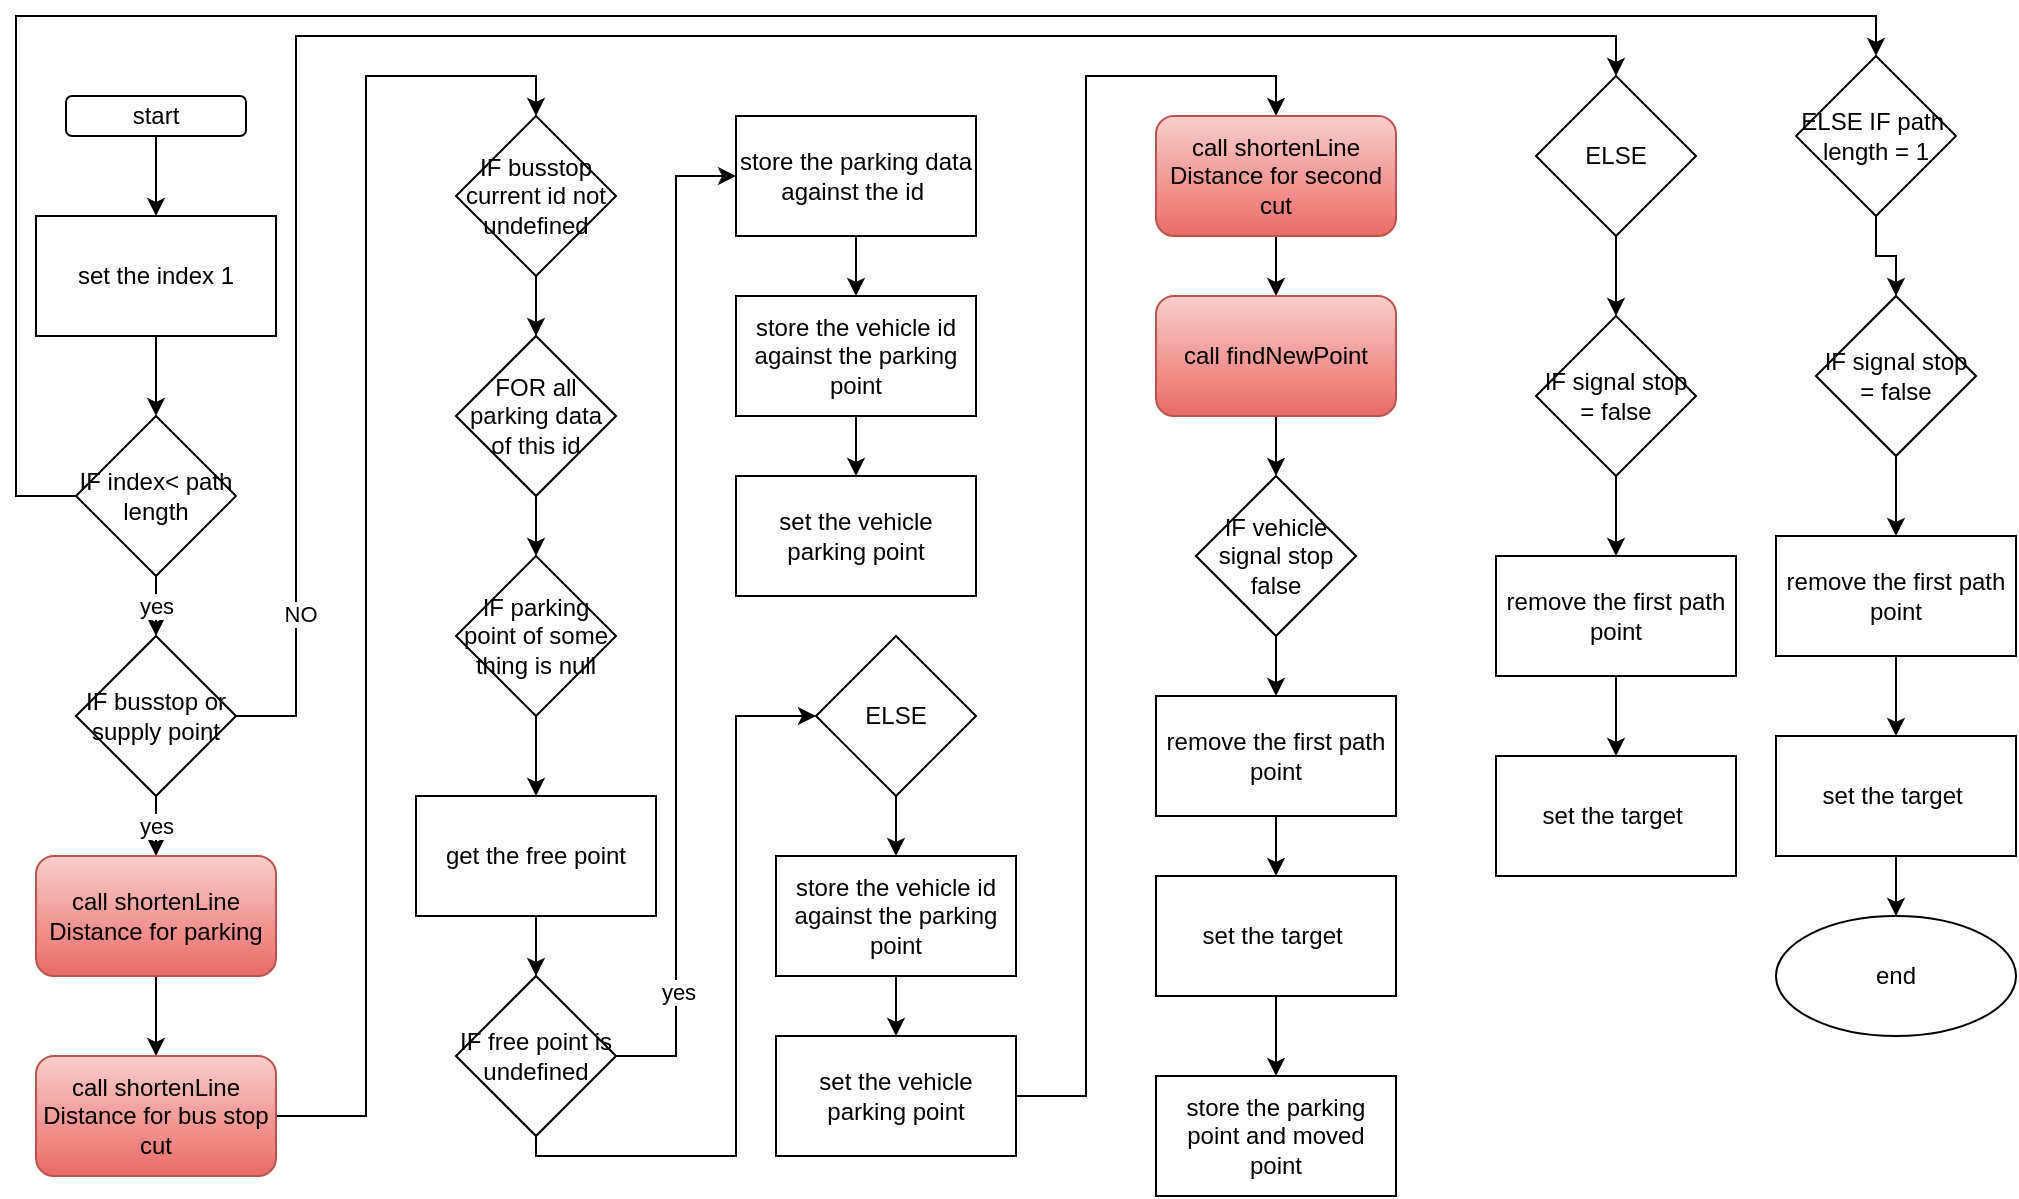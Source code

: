 <mxfile version="18.0.0" type="github">
  <diagram id="-PgIiMgAz_Ti-pHeAzUT" name="Page-1">
    <mxGraphModel dx="1038" dy="579" grid="1" gridSize="10" guides="1" tooltips="1" connect="1" arrows="1" fold="1" page="1" pageScale="1" pageWidth="850" pageHeight="1100" math="0" shadow="0">
      <root>
        <mxCell id="0" />
        <mxCell id="1" parent="0" />
        <mxCell id="Nlq6FdXmpg7_X0lPVQio-3" value="" style="edgeStyle=orthogonalEdgeStyle;rounded=0;orthogonalLoop=1;jettySize=auto;html=1;" edge="1" parent="1" source="Nlq6FdXmpg7_X0lPVQio-1" target="Nlq6FdXmpg7_X0lPVQio-2">
          <mxGeometry relative="1" as="geometry" />
        </mxCell>
        <mxCell id="Nlq6FdXmpg7_X0lPVQio-1" value="start" style="rounded=1;whiteSpace=wrap;html=1;" vertex="1" parent="1">
          <mxGeometry x="45" y="50" width="90" height="20" as="geometry" />
        </mxCell>
        <mxCell id="Nlq6FdXmpg7_X0lPVQio-5" value="" style="edgeStyle=orthogonalEdgeStyle;rounded=0;orthogonalLoop=1;jettySize=auto;html=1;" edge="1" parent="1" source="Nlq6FdXmpg7_X0lPVQio-2" target="Nlq6FdXmpg7_X0lPVQio-4">
          <mxGeometry relative="1" as="geometry" />
        </mxCell>
        <mxCell id="Nlq6FdXmpg7_X0lPVQio-2" value="set the index 1" style="rounded=0;whiteSpace=wrap;html=1;" vertex="1" parent="1">
          <mxGeometry x="30" y="110" width="120" height="60" as="geometry" />
        </mxCell>
        <mxCell id="Nlq6FdXmpg7_X0lPVQio-7" value="yes" style="edgeStyle=orthogonalEdgeStyle;rounded=0;orthogonalLoop=1;jettySize=auto;html=1;" edge="1" parent="1" source="Nlq6FdXmpg7_X0lPVQio-4" target="Nlq6FdXmpg7_X0lPVQio-6">
          <mxGeometry relative="1" as="geometry" />
        </mxCell>
        <mxCell id="Nlq6FdXmpg7_X0lPVQio-61" value="" style="edgeStyle=orthogonalEdgeStyle;rounded=0;orthogonalLoop=1;jettySize=auto;html=1;" edge="1" parent="1" source="Nlq6FdXmpg7_X0lPVQio-4" target="Nlq6FdXmpg7_X0lPVQio-60">
          <mxGeometry relative="1" as="geometry">
            <Array as="points">
              <mxPoint x="20" y="250" />
              <mxPoint x="20" y="10" />
              <mxPoint x="950" y="10" />
            </Array>
          </mxGeometry>
        </mxCell>
        <mxCell id="Nlq6FdXmpg7_X0lPVQio-4" value="IF index&amp;lt; path length" style="rhombus;whiteSpace=wrap;html=1;rounded=0;" vertex="1" parent="1">
          <mxGeometry x="50" y="210" width="80" height="80" as="geometry" />
        </mxCell>
        <mxCell id="Nlq6FdXmpg7_X0lPVQio-11" value="yes" style="edgeStyle=orthogonalEdgeStyle;rounded=0;orthogonalLoop=1;jettySize=auto;html=1;" edge="1" parent="1" source="Nlq6FdXmpg7_X0lPVQio-6" target="Nlq6FdXmpg7_X0lPVQio-10">
          <mxGeometry relative="1" as="geometry" />
        </mxCell>
        <mxCell id="Nlq6FdXmpg7_X0lPVQio-52" value="" style="edgeStyle=orthogonalEdgeStyle;rounded=0;orthogonalLoop=1;jettySize=auto;html=1;" edge="1" parent="1" source="Nlq6FdXmpg7_X0lPVQio-6" target="Nlq6FdXmpg7_X0lPVQio-51">
          <mxGeometry relative="1" as="geometry">
            <Array as="points">
              <mxPoint x="160" y="360" />
              <mxPoint x="160" y="20" />
              <mxPoint x="820" y="20" />
            </Array>
          </mxGeometry>
        </mxCell>
        <mxCell id="Nlq6FdXmpg7_X0lPVQio-53" value="NO" style="edgeLabel;html=1;align=center;verticalAlign=middle;resizable=0;points=[];" vertex="1" connectable="0" parent="Nlq6FdXmpg7_X0lPVQio-52">
          <mxGeometry x="-0.846" y="-2" relative="1" as="geometry">
            <mxPoint as="offset" />
          </mxGeometry>
        </mxCell>
        <mxCell id="Nlq6FdXmpg7_X0lPVQio-6" value="IF busstop or supply point" style="rhombus;whiteSpace=wrap;html=1;" vertex="1" parent="1">
          <mxGeometry x="50" y="320" width="80" height="80" as="geometry" />
        </mxCell>
        <mxCell id="Nlq6FdXmpg7_X0lPVQio-13" value="" style="edgeStyle=orthogonalEdgeStyle;rounded=0;orthogonalLoop=1;jettySize=auto;html=1;" edge="1" parent="1" source="Nlq6FdXmpg7_X0lPVQio-10" target="Nlq6FdXmpg7_X0lPVQio-12">
          <mxGeometry relative="1" as="geometry" />
        </mxCell>
        <mxCell id="Nlq6FdXmpg7_X0lPVQio-10" value="call&amp;nbsp;shortenLine&lt;br&gt;Distance for parking" style="rounded=1;whiteSpace=wrap;html=1;fillColor=#f8cecc;gradientColor=#ea6b66;strokeColor=#b85450;" vertex="1" parent="1">
          <mxGeometry x="30" y="430" width="120" height="60" as="geometry" />
        </mxCell>
        <mxCell id="Nlq6FdXmpg7_X0lPVQio-15" style="edgeStyle=orthogonalEdgeStyle;rounded=0;orthogonalLoop=1;jettySize=auto;html=1;entryX=0.5;entryY=0;entryDx=0;entryDy=0;" edge="1" parent="1" source="Nlq6FdXmpg7_X0lPVQio-12" target="Nlq6FdXmpg7_X0lPVQio-14">
          <mxGeometry relative="1" as="geometry" />
        </mxCell>
        <mxCell id="Nlq6FdXmpg7_X0lPVQio-12" value="call&amp;nbsp;shortenLine&lt;br&gt;Distance for bus stop cut" style="rounded=1;whiteSpace=wrap;html=1;fillColor=#f8cecc;gradientColor=#ea6b66;strokeColor=#b85450;" vertex="1" parent="1">
          <mxGeometry x="30" y="530" width="120" height="60" as="geometry" />
        </mxCell>
        <mxCell id="Nlq6FdXmpg7_X0lPVQio-19" value="" style="edgeStyle=orthogonalEdgeStyle;rounded=0;orthogonalLoop=1;jettySize=auto;html=1;" edge="1" parent="1" source="Nlq6FdXmpg7_X0lPVQio-14" target="Nlq6FdXmpg7_X0lPVQio-18">
          <mxGeometry relative="1" as="geometry" />
        </mxCell>
        <mxCell id="Nlq6FdXmpg7_X0lPVQio-14" value="IF busstop current id not undefined" style="rhombus;whiteSpace=wrap;html=1;" vertex="1" parent="1">
          <mxGeometry x="240" y="60" width="80" height="80" as="geometry" />
        </mxCell>
        <mxCell id="Nlq6FdXmpg7_X0lPVQio-21" value="" style="edgeStyle=orthogonalEdgeStyle;rounded=0;orthogonalLoop=1;jettySize=auto;html=1;" edge="1" parent="1" source="Nlq6FdXmpg7_X0lPVQio-18" target="Nlq6FdXmpg7_X0lPVQio-20">
          <mxGeometry relative="1" as="geometry" />
        </mxCell>
        <mxCell id="Nlq6FdXmpg7_X0lPVQio-18" value="FOR all parking data of this id" style="rhombus;whiteSpace=wrap;html=1;" vertex="1" parent="1">
          <mxGeometry x="240" y="170" width="80" height="80" as="geometry" />
        </mxCell>
        <mxCell id="Nlq6FdXmpg7_X0lPVQio-23" value="" style="edgeStyle=orthogonalEdgeStyle;rounded=0;orthogonalLoop=1;jettySize=auto;html=1;" edge="1" parent="1" source="Nlq6FdXmpg7_X0lPVQio-20" target="Nlq6FdXmpg7_X0lPVQio-22">
          <mxGeometry relative="1" as="geometry" />
        </mxCell>
        <mxCell id="Nlq6FdXmpg7_X0lPVQio-20" value="IF parking point of some thing is null" style="rhombus;whiteSpace=wrap;html=1;" vertex="1" parent="1">
          <mxGeometry x="240" y="280" width="80" height="80" as="geometry" />
        </mxCell>
        <mxCell id="Nlq6FdXmpg7_X0lPVQio-25" value="" style="edgeStyle=orthogonalEdgeStyle;rounded=0;orthogonalLoop=1;jettySize=auto;html=1;" edge="1" parent="1" source="Nlq6FdXmpg7_X0lPVQio-22" target="Nlq6FdXmpg7_X0lPVQio-24">
          <mxGeometry relative="1" as="geometry" />
        </mxCell>
        <mxCell id="Nlq6FdXmpg7_X0lPVQio-22" value="get the free point" style="whiteSpace=wrap;html=1;" vertex="1" parent="1">
          <mxGeometry x="220" y="400" width="120" height="60" as="geometry" />
        </mxCell>
        <mxCell id="Nlq6FdXmpg7_X0lPVQio-27" value="" style="edgeStyle=orthogonalEdgeStyle;rounded=0;orthogonalLoop=1;jettySize=auto;html=1;" edge="1" parent="1" source="Nlq6FdXmpg7_X0lPVQio-24" target="Nlq6FdXmpg7_X0lPVQio-26">
          <mxGeometry relative="1" as="geometry">
            <Array as="points">
              <mxPoint x="350" y="530" />
              <mxPoint x="350" y="90" />
            </Array>
          </mxGeometry>
        </mxCell>
        <mxCell id="Nlq6FdXmpg7_X0lPVQio-32" value="yes" style="edgeLabel;html=1;align=center;verticalAlign=middle;resizable=0;points=[];" vertex="1" connectable="0" parent="Nlq6FdXmpg7_X0lPVQio-27">
          <mxGeometry x="-0.75" y="-1" relative="1" as="geometry">
            <mxPoint as="offset" />
          </mxGeometry>
        </mxCell>
        <mxCell id="Nlq6FdXmpg7_X0lPVQio-34" value="" style="edgeStyle=orthogonalEdgeStyle;rounded=0;orthogonalLoop=1;jettySize=auto;html=1;" edge="1" parent="1" source="Nlq6FdXmpg7_X0lPVQio-24" target="Nlq6FdXmpg7_X0lPVQio-33">
          <mxGeometry relative="1" as="geometry">
            <Array as="points">
              <mxPoint x="280" y="580" />
              <mxPoint x="380" y="580" />
              <mxPoint x="380" y="360" />
            </Array>
          </mxGeometry>
        </mxCell>
        <mxCell id="Nlq6FdXmpg7_X0lPVQio-24" value="IF free point is undefined" style="rhombus;whiteSpace=wrap;html=1;" vertex="1" parent="1">
          <mxGeometry x="240" y="490" width="80" height="80" as="geometry" />
        </mxCell>
        <mxCell id="Nlq6FdXmpg7_X0lPVQio-29" value="" style="edgeStyle=orthogonalEdgeStyle;rounded=0;orthogonalLoop=1;jettySize=auto;html=1;" edge="1" parent="1" source="Nlq6FdXmpg7_X0lPVQio-26" target="Nlq6FdXmpg7_X0lPVQio-28">
          <mxGeometry relative="1" as="geometry" />
        </mxCell>
        <mxCell id="Nlq6FdXmpg7_X0lPVQio-26" value="store the parking data against the id&amp;nbsp;" style="whiteSpace=wrap;html=1;" vertex="1" parent="1">
          <mxGeometry x="380" y="60" width="120" height="60" as="geometry" />
        </mxCell>
        <mxCell id="Nlq6FdXmpg7_X0lPVQio-31" value="" style="edgeStyle=orthogonalEdgeStyle;rounded=0;orthogonalLoop=1;jettySize=auto;html=1;" edge="1" parent="1" source="Nlq6FdXmpg7_X0lPVQio-28" target="Nlq6FdXmpg7_X0lPVQio-30">
          <mxGeometry relative="1" as="geometry" />
        </mxCell>
        <mxCell id="Nlq6FdXmpg7_X0lPVQio-28" value="store the vehicle id against the parking point" style="whiteSpace=wrap;html=1;" vertex="1" parent="1">
          <mxGeometry x="380" y="150" width="120" height="60" as="geometry" />
        </mxCell>
        <mxCell id="Nlq6FdXmpg7_X0lPVQio-30" value="set the vehicle parking point" style="whiteSpace=wrap;html=1;" vertex="1" parent="1">
          <mxGeometry x="380" y="240" width="120" height="60" as="geometry" />
        </mxCell>
        <mxCell id="Nlq6FdXmpg7_X0lPVQio-37" value="" style="edgeStyle=orthogonalEdgeStyle;rounded=0;orthogonalLoop=1;jettySize=auto;html=1;" edge="1" parent="1" source="Nlq6FdXmpg7_X0lPVQio-33" target="Nlq6FdXmpg7_X0lPVQio-35">
          <mxGeometry relative="1" as="geometry" />
        </mxCell>
        <mxCell id="Nlq6FdXmpg7_X0lPVQio-33" value="ELSE" style="rhombus;whiteSpace=wrap;html=1;" vertex="1" parent="1">
          <mxGeometry x="420" y="320" width="80" height="80" as="geometry" />
        </mxCell>
        <mxCell id="Nlq6FdXmpg7_X0lPVQio-38" value="" style="edgeStyle=orthogonalEdgeStyle;rounded=0;orthogonalLoop=1;jettySize=auto;html=1;" edge="1" parent="1" source="Nlq6FdXmpg7_X0lPVQio-35" target="Nlq6FdXmpg7_X0lPVQio-36">
          <mxGeometry relative="1" as="geometry" />
        </mxCell>
        <mxCell id="Nlq6FdXmpg7_X0lPVQio-35" value="store the vehicle id against the parking point" style="whiteSpace=wrap;html=1;" vertex="1" parent="1">
          <mxGeometry x="400" y="430" width="120" height="60" as="geometry" />
        </mxCell>
        <mxCell id="Nlq6FdXmpg7_X0lPVQio-40" style="edgeStyle=orthogonalEdgeStyle;rounded=0;orthogonalLoop=1;jettySize=auto;html=1;entryX=0.5;entryY=0;entryDx=0;entryDy=0;" edge="1" parent="1" source="Nlq6FdXmpg7_X0lPVQio-36" target="Nlq6FdXmpg7_X0lPVQio-39">
          <mxGeometry relative="1" as="geometry" />
        </mxCell>
        <mxCell id="Nlq6FdXmpg7_X0lPVQio-36" value="set the vehicle parking point" style="whiteSpace=wrap;html=1;" vertex="1" parent="1">
          <mxGeometry x="400" y="520" width="120" height="60" as="geometry" />
        </mxCell>
        <mxCell id="Nlq6FdXmpg7_X0lPVQio-42" value="" style="edgeStyle=orthogonalEdgeStyle;rounded=0;orthogonalLoop=1;jettySize=auto;html=1;" edge="1" parent="1" source="Nlq6FdXmpg7_X0lPVQio-39" target="Nlq6FdXmpg7_X0lPVQio-41">
          <mxGeometry relative="1" as="geometry" />
        </mxCell>
        <mxCell id="Nlq6FdXmpg7_X0lPVQio-39" value="call&amp;nbsp;shortenLine&lt;br&gt;Distance for second cut" style="rounded=1;whiteSpace=wrap;html=1;fillColor=#f8cecc;gradientColor=#ea6b66;strokeColor=#b85450;" vertex="1" parent="1">
          <mxGeometry x="590" y="60" width="120" height="60" as="geometry" />
        </mxCell>
        <mxCell id="Nlq6FdXmpg7_X0lPVQio-44" value="" style="edgeStyle=orthogonalEdgeStyle;rounded=0;orthogonalLoop=1;jettySize=auto;html=1;" edge="1" parent="1" source="Nlq6FdXmpg7_X0lPVQio-41" target="Nlq6FdXmpg7_X0lPVQio-43">
          <mxGeometry relative="1" as="geometry" />
        </mxCell>
        <mxCell id="Nlq6FdXmpg7_X0lPVQio-41" value="call&amp;nbsp;findNewPoint" style="rounded=1;whiteSpace=wrap;html=1;fillColor=#f8cecc;gradientColor=#ea6b66;strokeColor=#b85450;" vertex="1" parent="1">
          <mxGeometry x="590" y="150" width="120" height="60" as="geometry" />
        </mxCell>
        <mxCell id="Nlq6FdXmpg7_X0lPVQio-46" value="" style="edgeStyle=orthogonalEdgeStyle;rounded=0;orthogonalLoop=1;jettySize=auto;html=1;" edge="1" parent="1" source="Nlq6FdXmpg7_X0lPVQio-43" target="Nlq6FdXmpg7_X0lPVQio-45">
          <mxGeometry relative="1" as="geometry" />
        </mxCell>
        <mxCell id="Nlq6FdXmpg7_X0lPVQio-43" value="IF vehicle signal stop false" style="rhombus;whiteSpace=wrap;html=1;" vertex="1" parent="1">
          <mxGeometry x="610" y="240" width="80" height="80" as="geometry" />
        </mxCell>
        <mxCell id="Nlq6FdXmpg7_X0lPVQio-48" value="" style="edgeStyle=orthogonalEdgeStyle;rounded=0;orthogonalLoop=1;jettySize=auto;html=1;" edge="1" parent="1" source="Nlq6FdXmpg7_X0lPVQio-45" target="Nlq6FdXmpg7_X0lPVQio-47">
          <mxGeometry relative="1" as="geometry" />
        </mxCell>
        <mxCell id="Nlq6FdXmpg7_X0lPVQio-45" value="remove the first path point" style="whiteSpace=wrap;html=1;" vertex="1" parent="1">
          <mxGeometry x="590" y="350" width="120" height="60" as="geometry" />
        </mxCell>
        <mxCell id="Nlq6FdXmpg7_X0lPVQio-50" value="" style="edgeStyle=orthogonalEdgeStyle;rounded=0;orthogonalLoop=1;jettySize=auto;html=1;" edge="1" parent="1" source="Nlq6FdXmpg7_X0lPVQio-47" target="Nlq6FdXmpg7_X0lPVQio-49">
          <mxGeometry relative="1" as="geometry" />
        </mxCell>
        <mxCell id="Nlq6FdXmpg7_X0lPVQio-47" value="set the target&amp;nbsp;" style="whiteSpace=wrap;html=1;" vertex="1" parent="1">
          <mxGeometry x="590" y="440" width="120" height="60" as="geometry" />
        </mxCell>
        <mxCell id="Nlq6FdXmpg7_X0lPVQio-49" value="store the parking point and moved point" style="whiteSpace=wrap;html=1;" vertex="1" parent="1">
          <mxGeometry x="590" y="540" width="120" height="60" as="geometry" />
        </mxCell>
        <mxCell id="Nlq6FdXmpg7_X0lPVQio-55" value="" style="edgeStyle=orthogonalEdgeStyle;rounded=0;orthogonalLoop=1;jettySize=auto;html=1;" edge="1" parent="1" source="Nlq6FdXmpg7_X0lPVQio-51" target="Nlq6FdXmpg7_X0lPVQio-54">
          <mxGeometry relative="1" as="geometry" />
        </mxCell>
        <mxCell id="Nlq6FdXmpg7_X0lPVQio-51" value="ELSE" style="rhombus;whiteSpace=wrap;html=1;" vertex="1" parent="1">
          <mxGeometry x="780" y="40" width="80" height="80" as="geometry" />
        </mxCell>
        <mxCell id="Nlq6FdXmpg7_X0lPVQio-57" value="" style="edgeStyle=orthogonalEdgeStyle;rounded=0;orthogonalLoop=1;jettySize=auto;html=1;" edge="1" parent="1" source="Nlq6FdXmpg7_X0lPVQio-54" target="Nlq6FdXmpg7_X0lPVQio-56">
          <mxGeometry relative="1" as="geometry" />
        </mxCell>
        <mxCell id="Nlq6FdXmpg7_X0lPVQio-54" value="IF signal stop = false" style="rhombus;whiteSpace=wrap;html=1;" vertex="1" parent="1">
          <mxGeometry x="780" y="160" width="80" height="80" as="geometry" />
        </mxCell>
        <mxCell id="Nlq6FdXmpg7_X0lPVQio-59" value="" style="edgeStyle=orthogonalEdgeStyle;rounded=0;orthogonalLoop=1;jettySize=auto;html=1;" edge="1" parent="1" source="Nlq6FdXmpg7_X0lPVQio-56" target="Nlq6FdXmpg7_X0lPVQio-58">
          <mxGeometry relative="1" as="geometry" />
        </mxCell>
        <mxCell id="Nlq6FdXmpg7_X0lPVQio-56" value="remove the first path point" style="whiteSpace=wrap;html=1;" vertex="1" parent="1">
          <mxGeometry x="760" y="280" width="120" height="60" as="geometry" />
        </mxCell>
        <mxCell id="Nlq6FdXmpg7_X0lPVQio-58" value="set the target&amp;nbsp;" style="whiteSpace=wrap;html=1;" vertex="1" parent="1">
          <mxGeometry x="760" y="380" width="120" height="60" as="geometry" />
        </mxCell>
        <mxCell id="Nlq6FdXmpg7_X0lPVQio-77" value="" style="edgeStyle=orthogonalEdgeStyle;rounded=0;orthogonalLoop=1;jettySize=auto;html=1;" edge="1" parent="1" source="Nlq6FdXmpg7_X0lPVQio-60" target="Nlq6FdXmpg7_X0lPVQio-73">
          <mxGeometry relative="1" as="geometry" />
        </mxCell>
        <mxCell id="Nlq6FdXmpg7_X0lPVQio-60" value="ELSE IF path&amp;nbsp; length = 1" style="rhombus;whiteSpace=wrap;html=1;rounded=0;" vertex="1" parent="1">
          <mxGeometry x="910" y="30" width="80" height="80" as="geometry" />
        </mxCell>
        <mxCell id="Nlq6FdXmpg7_X0lPVQio-72" value="" style="edgeStyle=orthogonalEdgeStyle;rounded=0;orthogonalLoop=1;jettySize=auto;html=1;" edge="1" parent="1" source="Nlq6FdXmpg7_X0lPVQio-73" target="Nlq6FdXmpg7_X0lPVQio-75">
          <mxGeometry relative="1" as="geometry" />
        </mxCell>
        <mxCell id="Nlq6FdXmpg7_X0lPVQio-73" value="IF signal stop = false" style="rhombus;whiteSpace=wrap;html=1;" vertex="1" parent="1">
          <mxGeometry x="920" y="150" width="80" height="80" as="geometry" />
        </mxCell>
        <mxCell id="Nlq6FdXmpg7_X0lPVQio-74" value="" style="edgeStyle=orthogonalEdgeStyle;rounded=0;orthogonalLoop=1;jettySize=auto;html=1;" edge="1" parent="1" source="Nlq6FdXmpg7_X0lPVQio-75" target="Nlq6FdXmpg7_X0lPVQio-76">
          <mxGeometry relative="1" as="geometry" />
        </mxCell>
        <mxCell id="Nlq6FdXmpg7_X0lPVQio-75" value="remove the first path point" style="whiteSpace=wrap;html=1;" vertex="1" parent="1">
          <mxGeometry x="900" y="270" width="120" height="60" as="geometry" />
        </mxCell>
        <mxCell id="Nlq6FdXmpg7_X0lPVQio-79" value="" style="edgeStyle=orthogonalEdgeStyle;rounded=0;orthogonalLoop=1;jettySize=auto;html=1;" edge="1" parent="1" source="Nlq6FdXmpg7_X0lPVQio-76" target="Nlq6FdXmpg7_X0lPVQio-78">
          <mxGeometry relative="1" as="geometry" />
        </mxCell>
        <mxCell id="Nlq6FdXmpg7_X0lPVQio-76" value="set the target&amp;nbsp;" style="whiteSpace=wrap;html=1;" vertex="1" parent="1">
          <mxGeometry x="900" y="370" width="120" height="60" as="geometry" />
        </mxCell>
        <mxCell id="Nlq6FdXmpg7_X0lPVQio-78" value="end" style="ellipse;whiteSpace=wrap;html=1;" vertex="1" parent="1">
          <mxGeometry x="900" y="460" width="120" height="60" as="geometry" />
        </mxCell>
      </root>
    </mxGraphModel>
  </diagram>
</mxfile>
